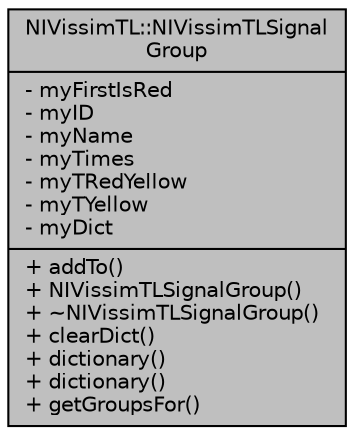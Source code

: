 digraph "NIVissimTL::NIVissimTLSignalGroup"
{
  edge [fontname="Helvetica",fontsize="10",labelfontname="Helvetica",labelfontsize="10"];
  node [fontname="Helvetica",fontsize="10",shape=record];
  Node1 [label="{NIVissimTL::NIVissimTLSignal\lGroup\n|- myFirstIsRed\l- myID\l- myName\l- myTimes\l- myTRedYellow\l- myTYellow\l- myDict\l|+ addTo()\l+ NIVissimTLSignalGroup()\l+ ~NIVissimTLSignalGroup()\l+ clearDict()\l+ dictionary()\l+ dictionary()\l+ getGroupsFor()\l}",height=0.2,width=0.4,color="black", fillcolor="grey75", style="filled", fontcolor="black"];
}
